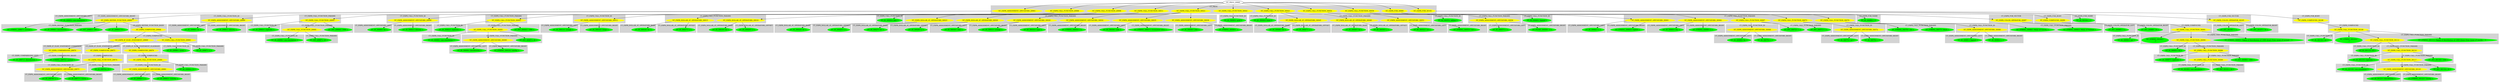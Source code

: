 digraph {

subgraph cluster0 {
 node [style=filled,color=white];
 style=filled;
 color=lightgrey;
 label = "CT_PROG";

"NT_EXPR_ASSIGNMENT_OPETATORS_29961"
 [fillcolor = yellow]
"NT_EXPR_CALL_FUNCTION_29988"
 [fillcolor = yellow]
"NT_EXPR_CALL_FUNCTION_29998"
 [fillcolor = yellow]
"NT_EXPR_CALL_FUNCTION_30011"
 [fillcolor = yellow]
"NT_EXPR_CALL_FUNCTION_30021"
 [fillcolor = yellow]
"NT_EXPR_CALL_FUNCTION_30041"
 [fillcolor = yellow]
"NT_EXPR_CALL_FUNCTION_30043"
 [fillcolor = yellow]
"NT_EXPR_CALL_FUNCTION_30054"
 [fillcolor = yellow]
"NT_EXPR_CALL_FUNCTION_30059"
 [fillcolor = yellow]
"NT_EXPR_FOR_30085"
 [fillcolor = yellow]
"NT_EXPR_FOR_30103"
 [fillcolor = yellow]
}
"NT_PROG_29960"->"NT_EXPR_ASSIGNMENT_OPETATORS_29961"
subgraph cluster1 {
 node [style=filled,color=white];
 style=filled;
 color=lightgrey;
 label = "CT_EXPR_ASSIGNMENT_OPETATORS_LEFT";

"NT_ID_29962< one.simulation >"
 [fillcolor = green]
}
subgraph cluster2 {
 node [style=filled,color=white];
 style=filled;
 color=lightgrey;
 label = "CT_EXPR_ASSIGNMENT_OPETATORS_RIGHT";

"NT_EXPR_DEFINE_FUNCTION_29963"
 [fillcolor = yellow]
}
"NT_EXPR_ASSIGNMENT_OPETATORS_29961"->"NT_ID_29962< one.simulation >"
"NT_EXPR_ASSIGNMENT_OPETATORS_29961"->"NT_EXPR_DEFINE_FUNCTION_29963"
subgraph cluster3 {
 node [style=filled,color=white];
 style=filled;
 color=lightgrey;
 label = "CT_EXPR_DEFINE_FUNCTION_PARAMS";

"NT_ID_29964< N >"
 [fillcolor = green]
"NT_INT_29965< 100 >"
 [fillcolor = green]
"NT_ID_29966< distribution >"
 [fillcolor = green]
"NT_STRING_29967< normal >"
 [fillcolor = green]
}
subgraph cluster4 {
 node [style=filled,color=white];
 style=filled;
 color=lightgrey;
 label = "CT_EXPR_DEFINE_FUNCTION_BODY";

"NT_EXPR_COMPOUND_29968"
 [fillcolor = yellow]
}
"NT_EXPR_DEFINE_FUNCTION_29963"->"NT_ID_29964< N >"
"NT_EXPR_DEFINE_FUNCTION_29963"->"NT_INT_29965< 100 >"
"NT_EXPR_DEFINE_FUNCTION_29963"->"NT_ID_29966< distribution >"
"NT_EXPR_DEFINE_FUNCTION_29963"->"NT_STRING_29967< normal >"
"NT_EXPR_DEFINE_FUNCTION_29963"->"NT_EXPR_COMPOUND_29968"
subgraph cluster5 {
 node [style=filled,color=white];
 style=filled;
 color=lightgrey;
 label = "CT_EXPR_COMPOUND";

"NT_EXPR_IF_ELSE_STATEMENT_29969"
 [fillcolor = yellow]
"NT_EXPR_CALL_FUNCTION_29985"
 [fillcolor = yellow]
}
"NT_EXPR_COMPOUND_29968"->"NT_EXPR_IF_ELSE_STATEMENT_29969"
subgraph cluster6 {
 node [style=filled,color=white];
 style=filled;
 color=lightgrey;
 label = "CT_EXPR_IF_ELSE_STATEMENT_CONDITION";

"NT_EXPR_COMPARISONS_29970"
 [fillcolor = yellow]
}
subgraph cluster7 {
 node [style=filled,color=white];
 style=filled;
 color=lightgrey;
 label = "CT_EXPR_IF_ELSE_STATEMENT_IFBODY";

"NT_EXPR_COMPOUND_29973"
 [fillcolor = yellow]
}
subgraph cluster8 {
 node [style=filled,color=white];
 style=filled;
 color=lightgrey;
 label = "CT_EXPR_IF_ELSE_STATEMENT_ELSEBODY";

"NT_EXPR_COMPOUND_29979"
 [fillcolor = yellow]
}
"NT_EXPR_IF_ELSE_STATEMENT_29969"->"NT_EXPR_COMPARISONS_29970"
subgraph cluster9 {
 node [style=filled,color=white];
 style=filled;
 color=lightgrey;
 label = "CT_EXPR_COMPARISONS_LEFT";

"NT_ID_29971< distribution >"
 [fillcolor = green]
}
subgraph cluster10 {
 node [style=filled,color=white];
 style=filled;
 color=lightgrey;
 label = "CT_EXPR_COMPARISONS_RIGHT";

"NT_STRING_29972< normal >"
 [fillcolor = green]
}
"NT_EXPR_COMPARISONS_29970"->"NT_ID_29971< distribution >"
"NT_EXPR_COMPARISONS_29970"->"NT_STRING_29972< normal >"
"NT_EXPR_IF_ELSE_STATEMENT_29969"->"NT_EXPR_COMPOUND_29973"
subgraph cluster11 {
 node [style=filled,color=white];
 style=filled;
 color=lightgrey;
 label = "CT_EXPR_COMPOUND";

"NT_EXPR_CALL_FUNCTION_29974"
 [fillcolor = yellow]
}
"NT_EXPR_COMPOUND_29973"->"NT_EXPR_CALL_FUNCTION_29974"
subgraph cluster12 {
 node [style=filled,color=white];
 style=filled;
 color=lightgrey;
 label = "CT_EXPR_CALL_FUNCTION_ID";

"NT_EXPR_ASSIGNMENT_OPETATORS_29975"
 [fillcolor = yellow]
}
subgraph cluster13 {
 node [style=filled,color=white];
 style=filled;
 color=lightgrey;
 label = "CT_EXPR_CALL_FUNCTION_PARAMS";

"NT_ID_29978< N >"
 [fillcolor = green]
}
"NT_EXPR_CALL_FUNCTION_29974"->"NT_EXPR_ASSIGNMENT_OPETATORS_29975"
subgraph cluster14 {
 node [style=filled,color=white];
 style=filled;
 color=lightgrey;
 label = "CT_EXPR_ASSIGNMENT_OPETATORS_LEFT";

"NT_ID_29976< x >"
 [fillcolor = green]
}
subgraph cluster15 {
 node [style=filled,color=white];
 style=filled;
 color=lightgrey;
 label = "CT_EXPR_ASSIGNMENT_OPETATORS_RIGHT";

"NT_ID_29977< rnorm >"
 [fillcolor = green]
}
"NT_EXPR_ASSIGNMENT_OPETATORS_29975"->"NT_ID_29976< x >"
"NT_EXPR_ASSIGNMENT_OPETATORS_29975"->"NT_ID_29977< rnorm >"
"NT_EXPR_CALL_FUNCTION_29974"->"NT_ID_29978< N >"
"NT_EXPR_IF_ELSE_STATEMENT_29969"->"NT_EXPR_COMPOUND_29979"
subgraph cluster16 {
 node [style=filled,color=white];
 style=filled;
 color=lightgrey;
 label = "CT_EXPR_COMPOUND";

"NT_EXPR_CALL_FUNCTION_29980"
 [fillcolor = yellow]
}
"NT_EXPR_COMPOUND_29979"->"NT_EXPR_CALL_FUNCTION_29980"
subgraph cluster17 {
 node [style=filled,color=white];
 style=filled;
 color=lightgrey;
 label = "CT_EXPR_CALL_FUNCTION_ID";

"NT_EXPR_ASSIGNMENT_OPETATORS_29981"
 [fillcolor = yellow]
}
subgraph cluster18 {
 node [style=filled,color=white];
 style=filled;
 color=lightgrey;
 label = "CT_EXPR_CALL_FUNCTION_PARAMS";

"NT_ID_29984< N >"
 [fillcolor = green]
}
"NT_EXPR_CALL_FUNCTION_29980"->"NT_EXPR_ASSIGNMENT_OPETATORS_29981"
subgraph cluster19 {
 node [style=filled,color=white];
 style=filled;
 color=lightgrey;
 label = "CT_EXPR_ASSIGNMENT_OPETATORS_LEFT";

"NT_ID_29982< x >"
 [fillcolor = green]
}
subgraph cluster20 {
 node [style=filled,color=white];
 style=filled;
 color=lightgrey;
 label = "CT_EXPR_ASSIGNMENT_OPETATORS_RIGHT";

"NT_ID_29983< rcauchy >"
 [fillcolor = green]
}
"NT_EXPR_ASSIGNMENT_OPETATORS_29981"->"NT_ID_29982< x >"
"NT_EXPR_ASSIGNMENT_OPETATORS_29981"->"NT_ID_29983< rcauchy >"
"NT_EXPR_CALL_FUNCTION_29980"->"NT_ID_29984< N >"
"NT_EXPR_COMPOUND_29968"->"NT_EXPR_CALL_FUNCTION_29985"
subgraph cluster21 {
 node [style=filled,color=white];
 style=filled;
 color=lightgrey;
 label = "CT_EXPR_CALL_FUNCTION_ID";

"NT_ID_29986< mean >"
 [fillcolor = green]
}
subgraph cluster22 {
 node [style=filled,color=white];
 style=filled;
 color=lightgrey;
 label = "CT_EXPR_CALL_FUNCTION_PARAMS";

"NT_ID_29987< x >"
 [fillcolor = green]
}
"NT_EXPR_CALL_FUNCTION_29985"->"NT_ID_29986< mean >"
"NT_EXPR_CALL_FUNCTION_29985"->"NT_ID_29987< x >"
"NT_PROG_29960"->"NT_EXPR_CALL_FUNCTION_29988"
subgraph cluster23 {
 node [style=filled,color=white];
 style=filled;
 color=lightgrey;
 label = "CT_EXPR_CALL_FUNCTION_ID";

"NT_EXPR_ASSIGNMENT_OPETATORS_29989"
 [fillcolor = yellow]
}
subgraph cluster24 {
 node [style=filled,color=white];
 style=filled;
 color=lightgrey;
 label = "CT_EXPR_CALL_FUNCTION_PARAMS";

"NT_EXPR_CALL_FUNCTION_29992"
 [fillcolor = yellow]
}
"NT_EXPR_CALL_FUNCTION_29988"->"NT_EXPR_ASSIGNMENT_OPETATORS_29989"
subgraph cluster25 {
 node [style=filled,color=white];
 style=filled;
 color=lightgrey;
 label = "CT_EXPR_ASSIGNMENT_OPETATORS_LEFT";

"NT_ID_29990< k1 >"
 [fillcolor = green]
}
subgraph cluster26 {
 node [style=filled,color=white];
 style=filled;
 color=lightgrey;
 label = "CT_EXPR_ASSIGNMENT_OPETATORS_RIGHT";

"NT_ID_29991< density >"
 [fillcolor = green]
}
"NT_EXPR_ASSIGNMENT_OPETATORS_29989"->"NT_ID_29990< k1 >"
"NT_EXPR_ASSIGNMENT_OPETATORS_29989"->"NT_ID_29991< density >"
"NT_EXPR_CALL_FUNCTION_29988"->"NT_EXPR_CALL_FUNCTION_29992"
subgraph cluster27 {
 node [style=filled,color=white];
 style=filled;
 color=lightgrey;
 label = "CT_EXPR_CALL_FUNCTION_ID";

"NT_ID_29993< replicate >"
 [fillcolor = green]
}
subgraph cluster28 {
 node [style=filled,color=white];
 style=filled;
 color=lightgrey;
 label = "CT_EXPR_CALL_FUNCTION_PARAMS";

"NT_INT_29994< 1000 >"
 [fillcolor = green]
"NT_EXPR_CALL_FUNCTION_29995"
 [fillcolor = yellow]
}
"NT_EXPR_CALL_FUNCTION_29992"->"NT_ID_29993< replicate >"
"NT_EXPR_CALL_FUNCTION_29992"->"NT_INT_29994< 1000 >"
"NT_EXPR_CALL_FUNCTION_29992"->"NT_EXPR_CALL_FUNCTION_29995"
subgraph cluster29 {
 node [style=filled,color=white];
 style=filled;
 color=lightgrey;
 label = "CT_EXPR_CALL_FUNCTION_ID";

"NT_ID_29996< one.simulation >"
 [fillcolor = green]
}
subgraph cluster30 {
 node [style=filled,color=white];
 style=filled;
 color=lightgrey;
 label = "CT_EXPR_CALL_FUNCTION_PARAMS";

"NT_INT_29997< 20 >"
 [fillcolor = green]
}
"NT_EXPR_CALL_FUNCTION_29995"->"NT_ID_29996< one.simulation >"
"NT_EXPR_CALL_FUNCTION_29995"->"NT_INT_29997< 20 >"
"NT_PROG_29960"->"NT_EXPR_CALL_FUNCTION_29998"
subgraph cluster31 {
 node [style=filled,color=white];
 style=filled;
 color=lightgrey;
 label = "CT_EXPR_CALL_FUNCTION_ID";

"NT_EXPR_ASSIGNMENT_OPETATORS_29999"
 [fillcolor = yellow]
}
subgraph cluster32 {
 node [style=filled,color=white];
 style=filled;
 color=lightgrey;
 label = "CT_EXPR_CALL_FUNCTION_PARAMS";

"NT_EXPR_CALL_FUNCTION_30002"
 [fillcolor = yellow]
}
"NT_EXPR_CALL_FUNCTION_29998"->"NT_EXPR_ASSIGNMENT_OPETATORS_29999"
subgraph cluster33 {
 node [style=filled,color=white];
 style=filled;
 color=lightgrey;
 label = "CT_EXPR_ASSIGNMENT_OPETATORS_LEFT";

"NT_ID_30000< k2 >"
 [fillcolor = green]
}
subgraph cluster34 {
 node [style=filled,color=white];
 style=filled;
 color=lightgrey;
 label = "CT_EXPR_ASSIGNMENT_OPETATORS_RIGHT";

"NT_ID_30001< density >"
 [fillcolor = green]
}
"NT_EXPR_ASSIGNMENT_OPETATORS_29999"->"NT_ID_30000< k2 >"
"NT_EXPR_ASSIGNMENT_OPETATORS_29999"->"NT_ID_30001< density >"
"NT_EXPR_CALL_FUNCTION_29998"->"NT_EXPR_CALL_FUNCTION_30002"
subgraph cluster35 {
 node [style=filled,color=white];
 style=filled;
 color=lightgrey;
 label = "CT_EXPR_CALL_FUNCTION_ID";

"NT_ID_30003< replicate >"
 [fillcolor = green]
}
subgraph cluster36 {
 node [style=filled,color=white];
 style=filled;
 color=lightgrey;
 label = "CT_EXPR_CALL_FUNCTION_PARAMS";

"NT_INT_30004< 1000 >"
 [fillcolor = green]
"NT_EXPR_CALL_FUNCTION_30005"
 [fillcolor = yellow]
}
"NT_EXPR_CALL_FUNCTION_30002"->"NT_ID_30003< replicate >"
"NT_EXPR_CALL_FUNCTION_30002"->"NT_INT_30004< 1000 >"
"NT_EXPR_CALL_FUNCTION_30002"->"NT_EXPR_CALL_FUNCTION_30005"
subgraph cluster37 {
 node [style=filled,color=white];
 style=filled;
 color=lightgrey;
 label = "CT_EXPR_CALL_FUNCTION_ID";

"NT_ID_30006< one.simulation >"
 [fillcolor = green]
}
subgraph cluster38 {
 node [style=filled,color=white];
 style=filled;
 color=lightgrey;
 label = "CT_EXPR_CALL_FUNCTION_PARAMS";

"NT_INT_30007< 20 >"
 [fillcolor = green]
"NT_EXPR_ASSIGNMENT_OPETATORS_30008"
 [fillcolor = yellow]
}
"NT_EXPR_CALL_FUNCTION_30005"->"NT_ID_30006< one.simulation >"
"NT_EXPR_CALL_FUNCTION_30005"->"NT_INT_30007< 20 >"
"NT_EXPR_CALL_FUNCTION_30005"->"NT_EXPR_ASSIGNMENT_OPETATORS_30008"
subgraph cluster39 {
 node [style=filled,color=white];
 style=filled;
 color=lightgrey;
 label = "CT_EXPR_ASSIGNMENT_OPETATORS_LEFT";

"NT_ID_30009< distribution >"
 [fillcolor = green]
}
subgraph cluster40 {
 node [style=filled,color=white];
 style=filled;
 color=lightgrey;
 label = "CT_EXPR_ASSIGNMENT_OPETATORS_RIGHT";

"NT_STRING_30010< cauchy >"
 [fillcolor = green]
}
"NT_EXPR_ASSIGNMENT_OPETATORS_30008"->"NT_ID_30009< distribution >"
"NT_EXPR_ASSIGNMENT_OPETATORS_30008"->"NT_STRING_30010< cauchy >"
"NT_PROG_29960"->"NT_EXPR_CALL_FUNCTION_30011"
subgraph cluster41 {
 node [style=filled,color=white];
 style=filled;
 color=lightgrey;
 label = "CT_EXPR_CALL_FUNCTION_ID";

"NT_EXPR_ASSIGNMENT_OPETATORS_30012"
 [fillcolor = yellow]
}
subgraph cluster42 {
 node [style=filled,color=white];
 style=filled;
 color=lightgrey;
 label = "CT_EXPR_CALL_FUNCTION_PARAMS";

"NT_EXPR_DOLLAR_AT_OPERATORS_30015"
 [fillcolor = yellow]
"NT_EXPR_DOLLAR_AT_OPERATORS_30018"
 [fillcolor = yellow]
}
"NT_EXPR_CALL_FUNCTION_30011"->"NT_EXPR_ASSIGNMENT_OPETATORS_30012"
subgraph cluster43 {
 node [style=filled,color=white];
 style=filled;
 color=lightgrey;
 label = "CT_EXPR_ASSIGNMENT_OPETATORS_LEFT";

"NT_ID_30013< xrange >"
 [fillcolor = green]
}
subgraph cluster44 {
 node [style=filled,color=white];
 style=filled;
 color=lightgrey;
 label = "CT_EXPR_ASSIGNMENT_OPETATORS_RIGHT";

"NT_ID_30014< range >"
 [fillcolor = green]
}
"NT_EXPR_ASSIGNMENT_OPETATORS_30012"->"NT_ID_30013< xrange >"
"NT_EXPR_ASSIGNMENT_OPETATORS_30012"->"NT_ID_30014< range >"
"NT_EXPR_CALL_FUNCTION_30011"->"NT_EXPR_DOLLAR_AT_OPERATORS_30015"
subgraph cluster45 {
 node [style=filled,color=white];
 style=filled;
 color=lightgrey;
 label = "CT_EXPR_DOLLAR_AT_OPERATORS_BASE";

"NT_ID_30016< k1 >"
 [fillcolor = green]
}
subgraph cluster46 {
 node [style=filled,color=white];
 style=filled;
 color=lightgrey;
 label = "CT_EXPR_DOLLAR_AT_OPERATORS_OFFSET";

"NT_ID_30017< x >"
 [fillcolor = green]
}
"NT_EXPR_DOLLAR_AT_OPERATORS_30015"->"NT_ID_30016< k1 >"
"NT_EXPR_DOLLAR_AT_OPERATORS_30015"->"NT_ID_30017< x >"
"NT_EXPR_CALL_FUNCTION_30011"->"NT_EXPR_DOLLAR_AT_OPERATORS_30018"
subgraph cluster47 {
 node [style=filled,color=white];
 style=filled;
 color=lightgrey;
 label = "CT_EXPR_DOLLAR_AT_OPERATORS_BASE";

"NT_ID_30019< k2 >"
 [fillcolor = green]
}
subgraph cluster48 {
 node [style=filled,color=white];
 style=filled;
 color=lightgrey;
 label = "CT_EXPR_DOLLAR_AT_OPERATORS_OFFSET";

"NT_ID_30020< x >"
 [fillcolor = green]
}
"NT_EXPR_DOLLAR_AT_OPERATORS_30018"->"NT_ID_30019< k2 >"
"NT_EXPR_DOLLAR_AT_OPERATORS_30018"->"NT_ID_30020< x >"
"NT_PROG_29960"->"NT_EXPR_CALL_FUNCTION_30021"
subgraph cluster49 {
 node [style=filled,color=white];
 style=filled;
 color=lightgrey;
 label = "CT_EXPR_CALL_FUNCTION_ID";

"NT_ID_30022< plot >"
 [fillcolor = green]
}
subgraph cluster50 {
 node [style=filled,color=white];
 style=filled;
 color=lightgrey;
 label = "CT_EXPR_CALL_FUNCTION_PARAMS";

"NT_EXPR_DOLLAR_AT_OPERATORS_30023"
 [fillcolor = yellow]
"NT_EXPR_DOLLAR_AT_OPERATORS_30026"
 [fillcolor = yellow]
"NT_EXPR_ASSIGNMENT_OPETATORS_30029"
 [fillcolor = yellow]
"NT_EXPR_ASSIGNMENT_OPETATORS_30032"
 [fillcolor = yellow]
"NT_EXPR_ASSIGNMENT_OPETATORS_30035"
 [fillcolor = yellow]
"NT_EXPR_ASSIGNMENT_OPETATORS_30038"
 [fillcolor = yellow]
}
"NT_EXPR_CALL_FUNCTION_30021"->"NT_ID_30022< plot >"
"NT_EXPR_CALL_FUNCTION_30021"->"NT_EXPR_DOLLAR_AT_OPERATORS_30023"
subgraph cluster51 {
 node [style=filled,color=white];
 style=filled;
 color=lightgrey;
 label = "CT_EXPR_DOLLAR_AT_OPERATORS_BASE";

"NT_ID_30024< k1 >"
 [fillcolor = green]
}
subgraph cluster52 {
 node [style=filled,color=white];
 style=filled;
 color=lightgrey;
 label = "CT_EXPR_DOLLAR_AT_OPERATORS_OFFSET";

"NT_ID_30025< x >"
 [fillcolor = green]
}
"NT_EXPR_DOLLAR_AT_OPERATORS_30023"->"NT_ID_30024< k1 >"
"NT_EXPR_DOLLAR_AT_OPERATORS_30023"->"NT_ID_30025< x >"
"NT_EXPR_CALL_FUNCTION_30021"->"NT_EXPR_DOLLAR_AT_OPERATORS_30026"
subgraph cluster53 {
 node [style=filled,color=white];
 style=filled;
 color=lightgrey;
 label = "CT_EXPR_DOLLAR_AT_OPERATORS_BASE";

"NT_ID_30027< k1 >"
 [fillcolor = green]
}
subgraph cluster54 {
 node [style=filled,color=white];
 style=filled;
 color=lightgrey;
 label = "CT_EXPR_DOLLAR_AT_OPERATORS_OFFSET";

"NT_ID_30028< y >"
 [fillcolor = green]
}
"NT_EXPR_DOLLAR_AT_OPERATORS_30026"->"NT_ID_30027< k1 >"
"NT_EXPR_DOLLAR_AT_OPERATORS_30026"->"NT_ID_30028< y >"
"NT_EXPR_CALL_FUNCTION_30021"->"NT_EXPR_ASSIGNMENT_OPETATORS_30029"
subgraph cluster55 {
 node [style=filled,color=white];
 style=filled;
 color=lightgrey;
 label = "CT_EXPR_ASSIGNMENT_OPETATORS_LEFT";

"NT_ID_30030< xlim >"
 [fillcolor = green]
}
subgraph cluster56 {
 node [style=filled,color=white];
 style=filled;
 color=lightgrey;
 label = "CT_EXPR_ASSIGNMENT_OPETATORS_RIGHT";

"NT_ID_30031< xrange >"
 [fillcolor = green]
}
"NT_EXPR_ASSIGNMENT_OPETATORS_30029"->"NT_ID_30030< xlim >"
"NT_EXPR_ASSIGNMENT_OPETATORS_30029"->"NT_ID_30031< xrange >"
"NT_EXPR_CALL_FUNCTION_30021"->"NT_EXPR_ASSIGNMENT_OPETATORS_30032"
subgraph cluster57 {
 node [style=filled,color=white];
 style=filled;
 color=lightgrey;
 label = "CT_EXPR_ASSIGNMENT_OPETATORS_LEFT";

"NT_ID_30033< type >"
 [fillcolor = green]
}
subgraph cluster58 {
 node [style=filled,color=white];
 style=filled;
 color=lightgrey;
 label = "CT_EXPR_ASSIGNMENT_OPETATORS_RIGHT";

"NT_STRING_30034< l >"
 [fillcolor = green]
}
"NT_EXPR_ASSIGNMENT_OPETATORS_30032"->"NT_ID_30033< type >"
"NT_EXPR_ASSIGNMENT_OPETATORS_30032"->"NT_STRING_30034< l >"
"NT_EXPR_CALL_FUNCTION_30021"->"NT_EXPR_ASSIGNMENT_OPETATORS_30035"
subgraph cluster59 {
 node [style=filled,color=white];
 style=filled;
 color=lightgrey;
 label = "CT_EXPR_ASSIGNMENT_OPETATORS_LEFT";

"NT_ID_30036< xlab >"
 [fillcolor = green]
}
subgraph cluster60 {
 node [style=filled,color=white];
 style=filled;
 color=lightgrey;
 label = "CT_EXPR_ASSIGNMENT_OPETATORS_RIGHT";

"NT_STRING_30037< Estimated value >"
 [fillcolor = green]
}
"NT_EXPR_ASSIGNMENT_OPETATORS_30035"->"NT_ID_30036< xlab >"
"NT_EXPR_ASSIGNMENT_OPETATORS_30035"->"NT_STRING_30037< Estimated value >"
"NT_EXPR_CALL_FUNCTION_30021"->"NT_EXPR_ASSIGNMENT_OPETATORS_30038"
subgraph cluster61 {
 node [style=filled,color=white];
 style=filled;
 color=lightgrey;
 label = "CT_EXPR_ASSIGNMENT_OPETATORS_LEFT";

"NT_ID_30039< ylab >"
 [fillcolor = green]
}
subgraph cluster62 {
 node [style=filled,color=white];
 style=filled;
 color=lightgrey;
 label = "CT_EXPR_ASSIGNMENT_OPETATORS_RIGHT";

"NT_STRING_30040<  >"
 [fillcolor = green]
}
"NT_EXPR_ASSIGNMENT_OPETATORS_30038"->"NT_ID_30039< ylab >"
"NT_EXPR_ASSIGNMENT_OPETATORS_30038"->"NT_STRING_30040<  >"
"NT_PROG_29960"->"NT_EXPR_CALL_FUNCTION_30041"
subgraph cluster63 {
 node [style=filled,color=white];
 style=filled;
 color=lightgrey;
 label = "CT_EXPR_CALL_FUNCTION_ID";

"NT_ID_30042< grid >"
 [fillcolor = green]
}
"NT_EXPR_CALL_FUNCTION_30041"->"NT_ID_30042< grid >"
"NT_PROG_29960"->"NT_EXPR_CALL_FUNCTION_30043"
subgraph cluster64 {
 node [style=filled,color=white];
 style=filled;
 color=lightgrey;
 label = "CT_EXPR_CALL_FUNCTION_ID";

"NT_ID_30044< lines >"
 [fillcolor = green]
}
subgraph cluster65 {
 node [style=filled,color=white];
 style=filled;
 color=lightgrey;
 label = "CT_EXPR_CALL_FUNCTION_PARAMS";

"NT_EXPR_DOLLAR_AT_OPERATORS_30045"
 [fillcolor = yellow]
"NT_EXPR_DOLLAR_AT_OPERATORS_30048"
 [fillcolor = yellow]
"NT_EXPR_ASSIGNMENT_OPETATORS_30051"
 [fillcolor = yellow]
}
"NT_EXPR_CALL_FUNCTION_30043"->"NT_ID_30044< lines >"
"NT_EXPR_CALL_FUNCTION_30043"->"NT_EXPR_DOLLAR_AT_OPERATORS_30045"
subgraph cluster66 {
 node [style=filled,color=white];
 style=filled;
 color=lightgrey;
 label = "CT_EXPR_DOLLAR_AT_OPERATORS_BASE";

"NT_ID_30046< k2 >"
 [fillcolor = green]
}
subgraph cluster67 {
 node [style=filled,color=white];
 style=filled;
 color=lightgrey;
 label = "CT_EXPR_DOLLAR_AT_OPERATORS_OFFSET";

"NT_ID_30047< x >"
 [fillcolor = green]
}
"NT_EXPR_DOLLAR_AT_OPERATORS_30045"->"NT_ID_30046< k2 >"
"NT_EXPR_DOLLAR_AT_OPERATORS_30045"->"NT_ID_30047< x >"
"NT_EXPR_CALL_FUNCTION_30043"->"NT_EXPR_DOLLAR_AT_OPERATORS_30048"
subgraph cluster68 {
 node [style=filled,color=white];
 style=filled;
 color=lightgrey;
 label = "CT_EXPR_DOLLAR_AT_OPERATORS_BASE";

"NT_ID_30049< k2 >"
 [fillcolor = green]
}
subgraph cluster69 {
 node [style=filled,color=white];
 style=filled;
 color=lightgrey;
 label = "CT_EXPR_DOLLAR_AT_OPERATORS_OFFSET";

"NT_ID_30050< y >"
 [fillcolor = green]
}
"NT_EXPR_DOLLAR_AT_OPERATORS_30048"->"NT_ID_30049< k2 >"
"NT_EXPR_DOLLAR_AT_OPERATORS_30048"->"NT_ID_30050< y >"
"NT_EXPR_CALL_FUNCTION_30043"->"NT_EXPR_ASSIGNMENT_OPETATORS_30051"
subgraph cluster70 {
 node [style=filled,color=white];
 style=filled;
 color=lightgrey;
 label = "CT_EXPR_ASSIGNMENT_OPETATORS_LEFT";

"NT_ID_30052< col >"
 [fillcolor = green]
}
subgraph cluster71 {
 node [style=filled,color=white];
 style=filled;
 color=lightgrey;
 label = "CT_EXPR_ASSIGNMENT_OPETATORS_RIGHT";

"NT_STRING_30053< red >"
 [fillcolor = green]
}
"NT_EXPR_ASSIGNMENT_OPETATORS_30051"->"NT_ID_30052< col >"
"NT_EXPR_ASSIGNMENT_OPETATORS_30051"->"NT_STRING_30053< red >"
"NT_PROG_29960"->"NT_EXPR_CALL_FUNCTION_30054"
subgraph cluster72 {
 node [style=filled,color=white];
 style=filled;
 color=lightgrey;
 label = "CT_EXPR_CALL_FUNCTION_ID";

"NT_ID_30055< abline >"
 [fillcolor = green]
}
subgraph cluster73 {
 node [style=filled,color=white];
 style=filled;
 color=lightgrey;
 label = "CT_EXPR_CALL_FUNCTION_PARAMS";

"NT_EXPR_ASSIGNMENT_OPETATORS_30056"
 [fillcolor = yellow]
}
"NT_EXPR_CALL_FUNCTION_30054"->"NT_ID_30055< abline >"
"NT_EXPR_CALL_FUNCTION_30054"->"NT_EXPR_ASSIGNMENT_OPETATORS_30056"
subgraph cluster74 {
 node [style=filled,color=white];
 style=filled;
 color=lightgrey;
 label = "CT_EXPR_ASSIGNMENT_OPETATORS_LEFT";

"NT_ID_30057< v >"
 [fillcolor = green]
}
subgraph cluster75 {
 node [style=filled,color=white];
 style=filled;
 color=lightgrey;
 label = "CT_EXPR_ASSIGNMENT_OPETATORS_RIGHT";

"NT_FLOAT_30058< .5 >"
 [fillcolor = green]
}
"NT_EXPR_ASSIGNMENT_OPETATORS_30056"->"NT_ID_30057< v >"
"NT_EXPR_ASSIGNMENT_OPETATORS_30056"->"NT_FLOAT_30058< .5 >"
"NT_PROG_29960"->"NT_EXPR_CALL_FUNCTION_30059"
subgraph cluster76 {
 node [style=filled,color=white];
 style=filled;
 color=lightgrey;
 label = "CT_EXPR_CALL_FUNCTION_ID";

"NT_ID_30060< legend >"
 [fillcolor = green]
}
subgraph cluster77 {
 node [style=filled,color=white];
 style=filled;
 color=lightgrey;
 label = "CT_EXPR_CALL_FUNCTION_PARAMS";

"NT_EXPR_ASSIGNMENT_OPETATORS_30061"
 [fillcolor = yellow]
"NT_EXPR_ASSIGNMENT_OPETATORS_30064"
 [fillcolor = yellow]
"NT_EXPR_CALL_FUNCTION_30067"
 [fillcolor = yellow]
"NT_EXPR_CALL_FUNCTION_30073"
 [fillcolor = yellow]
"NT_EXPR_CALL_FUNCTION_30079"
 [fillcolor = yellow]
}
"NT_EXPR_CALL_FUNCTION_30059"->"NT_ID_30060< legend >"
"NT_EXPR_CALL_FUNCTION_30059"->"NT_EXPR_ASSIGNMENT_OPETATORS_30061"
subgraph cluster78 {
 node [style=filled,color=white];
 style=filled;
 color=lightgrey;
 label = "CT_EXPR_ASSIGNMENT_OPETATORS_LEFT";

"NT_ID_30062< x >"
 [fillcolor = green]
}
subgraph cluster79 {
 node [style=filled,color=white];
 style=filled;
 color=lightgrey;
 label = "CT_EXPR_ASSIGNMENT_OPETATORS_RIGHT";

"NT_STRING_30063< topleft >"
 [fillcolor = green]
}
"NT_EXPR_ASSIGNMENT_OPETATORS_30061"->"NT_ID_30062< x >"
"NT_EXPR_ASSIGNMENT_OPETATORS_30061"->"NT_STRING_30063< topleft >"
"NT_EXPR_CALL_FUNCTION_30059"->"NT_EXPR_ASSIGNMENT_OPETATORS_30064"
subgraph cluster80 {
 node [style=filled,color=white];
 style=filled;
 color=lightgrey;
 label = "CT_EXPR_ASSIGNMENT_OPETATORS_LEFT";

"NT_ID_30065< bty >"
 [fillcolor = green]
}
subgraph cluster81 {
 node [style=filled,color=white];
 style=filled;
 color=lightgrey;
 label = "CT_EXPR_ASSIGNMENT_OPETATORS_RIGHT";

"NT_STRING_30066< n >"
 [fillcolor = green]
}
"NT_EXPR_ASSIGNMENT_OPETATORS_30064"->"NT_ID_30065< bty >"
"NT_EXPR_ASSIGNMENT_OPETATORS_30064"->"NT_STRING_30066< n >"
"NT_EXPR_CALL_FUNCTION_30059"->"NT_EXPR_CALL_FUNCTION_30067"
subgraph cluster82 {
 node [style=filled,color=white];
 style=filled;
 color=lightgrey;
 label = "CT_EXPR_CALL_FUNCTION_ID";

"NT_EXPR_ASSIGNMENT_OPETATORS_30068"
 [fillcolor = yellow]
}
subgraph cluster83 {
 node [style=filled,color=white];
 style=filled;
 color=lightgrey;
 label = "CT_EXPR_CALL_FUNCTION_PARAMS";

"NT_INT_30071< 1 >"
 [fillcolor = green]
"NT_INT_30072< 1 >"
 [fillcolor = green]
}
"NT_EXPR_CALL_FUNCTION_30067"->"NT_EXPR_ASSIGNMENT_OPETATORS_30068"
subgraph cluster84 {
 node [style=filled,color=white];
 style=filled;
 color=lightgrey;
 label = "CT_EXPR_ASSIGNMENT_OPETATORS_LEFT";

"NT_ID_30069< lty >"
 [fillcolor = green]
}
subgraph cluster85 {
 node [style=filled,color=white];
 style=filled;
 color=lightgrey;
 label = "CT_EXPR_ASSIGNMENT_OPETATORS_RIGHT";

"NT_ID_30070< c >"
 [fillcolor = green]
}
"NT_EXPR_ASSIGNMENT_OPETATORS_30068"->"NT_ID_30069< lty >"
"NT_EXPR_ASSIGNMENT_OPETATORS_30068"->"NT_ID_30070< c >"
"NT_EXPR_CALL_FUNCTION_30067"->"NT_INT_30071< 1 >"
"NT_EXPR_CALL_FUNCTION_30067"->"NT_INT_30072< 1 >"
"NT_EXPR_CALL_FUNCTION_30059"->"NT_EXPR_CALL_FUNCTION_30073"
subgraph cluster86 {
 node [style=filled,color=white];
 style=filled;
 color=lightgrey;
 label = "CT_EXPR_CALL_FUNCTION_ID";

"NT_EXPR_ASSIGNMENT_OPETATORS_30074"
 [fillcolor = yellow]
}
subgraph cluster87 {
 node [style=filled,color=white];
 style=filled;
 color=lightgrey;
 label = "CT_EXPR_CALL_FUNCTION_PARAMS";

"NT_STRING_30077< black >"
 [fillcolor = green]
"NT_STRING_30078< red >"
 [fillcolor = green]
}
"NT_EXPR_CALL_FUNCTION_30073"->"NT_EXPR_ASSIGNMENT_OPETATORS_30074"
subgraph cluster88 {
 node [style=filled,color=white];
 style=filled;
 color=lightgrey;
 label = "CT_EXPR_ASSIGNMENT_OPETATORS_LEFT";

"NT_ID_30075< col >"
 [fillcolor = green]
}
subgraph cluster89 {
 node [style=filled,color=white];
 style=filled;
 color=lightgrey;
 label = "CT_EXPR_ASSIGNMENT_OPETATORS_RIGHT";

"NT_ID_30076< c >"
 [fillcolor = green]
}
"NT_EXPR_ASSIGNMENT_OPETATORS_30074"->"NT_ID_30075< col >"
"NT_EXPR_ASSIGNMENT_OPETATORS_30074"->"NT_ID_30076< c >"
"NT_EXPR_CALL_FUNCTION_30073"->"NT_STRING_30077< black >"
"NT_EXPR_CALL_FUNCTION_30073"->"NT_STRING_30078< red >"
"NT_EXPR_CALL_FUNCTION_30059"->"NT_EXPR_CALL_FUNCTION_30079"
subgraph cluster90 {
 node [style=filled,color=white];
 style=filled;
 color=lightgrey;
 label = "CT_EXPR_CALL_FUNCTION_ID";

"NT_EXPR_ASSIGNMENT_OPETATORS_30080"
 [fillcolor = yellow]
}
subgraph cluster91 {
 node [style=filled,color=white];
 style=filled;
 color=lightgrey;
 label = "CT_EXPR_CALL_FUNCTION_PARAMS";

"NT_STRING_30083< Mean of Normal >"
 [fillcolor = green]
"NT_STRING_30084< Mean of Cauchy >"
 [fillcolor = green]
}
"NT_EXPR_CALL_FUNCTION_30079"->"NT_EXPR_ASSIGNMENT_OPETATORS_30080"
subgraph cluster92 {
 node [style=filled,color=white];
 style=filled;
 color=lightgrey;
 label = "CT_EXPR_ASSIGNMENT_OPETATORS_LEFT";

"NT_ID_30081< legend >"
 [fillcolor = green]
}
subgraph cluster93 {
 node [style=filled,color=white];
 style=filled;
 color=lightgrey;
 label = "CT_EXPR_ASSIGNMENT_OPETATORS_RIGHT";

"NT_ID_30082< c >"
 [fillcolor = green]
}
"NT_EXPR_ASSIGNMENT_OPETATORS_30080"->"NT_ID_30081< legend >"
"NT_EXPR_ASSIGNMENT_OPETATORS_30080"->"NT_ID_30082< c >"
"NT_EXPR_CALL_FUNCTION_30079"->"NT_STRING_30083< Mean of Normal >"
"NT_EXPR_CALL_FUNCTION_30079"->"NT_STRING_30084< Mean of Cauchy >"
"NT_PROG_29960"->"NT_EXPR_FOR_30085"
subgraph cluster94 {
 node [style=filled,color=white];
 style=filled;
 color=lightgrey;
 label = "CT_EXPR_FOR_NAME";

"NT_ID_30086< i >"
 [fillcolor = green]
}
subgraph cluster95 {
 node [style=filled,color=white];
 style=filled;
 color=lightgrey;
 label = "CT_EXPR_FOR_VECTOR";

"NT_EXPR_COLON_OPERATOR_30087"
 [fillcolor = yellow]
}
subgraph cluster96 {
 node [style=filled,color=white];
 style=filled;
 color=lightgrey;
 label = "CT_EXPR_FOR_BODY";

"NT_EXPR_COMPOUND_30090"
 [fillcolor = yellow]
}
"NT_EXPR_FOR_30085"->"NT_ID_30086< i >"
"NT_EXPR_FOR_30085"->"NT_EXPR_COLON_OPERATOR_30087"
subgraph cluster97 {
 node [style=filled,color=white];
 style=filled;
 color=lightgrey;
 label = "CT_EXPR_COLON_OPERATOR_LEFT";

"NT_INT_30088< 1 >"
 [fillcolor = green]
}
subgraph cluster98 {
 node [style=filled,color=white];
 style=filled;
 color=lightgrey;
 label = "CT_EXPR_COLON_OPERATOR_RIGHT";

"NT_INT_30089< 10 >"
 [fillcolor = green]
}
"NT_EXPR_COLON_OPERATOR_30087"->"NT_INT_30088< 1 >"
"NT_EXPR_COLON_OPERATOR_30087"->"NT_INT_30089< 10 >"
"NT_EXPR_FOR_30085"->"NT_EXPR_COMPOUND_30090"
subgraph cluster99 {
 node [style=filled,color=white];
 style=filled;
 color=lightgrey;
 label = "CT_EXPR_COMPOUND";

"NT_EXPR_CALL_FUNCTION_30091"
 [fillcolor = yellow]
}
"NT_EXPR_COMPOUND_30090"->"NT_EXPR_CALL_FUNCTION_30091"
subgraph cluster100 {
 node [style=filled,color=white];
 style=filled;
 color=lightgrey;
 label = "CT_EXPR_CALL_FUNCTION_ID";

"NT_ID_30092< cat >"
 [fillcolor = green]
}
subgraph cluster101 {
 node [style=filled,color=white];
 style=filled;
 color=lightgrey;
 label = "CT_EXPR_CALL_FUNCTION_PARAMS";

"NT_STRING_30093< Sigma of distribution of 1000 draws from mean of normal -  >"
 [fillcolor = green]
"NT_EXPR_CALL_FUNCTION_30094"
 [fillcolor = yellow]
"NT_STRING_30102< \n >"
 [fillcolor = green]
}
"NT_EXPR_CALL_FUNCTION_30091"->"NT_ID_30092< cat >"
"NT_EXPR_CALL_FUNCTION_30091"->"NT_STRING_30093< Sigma of distribution of 1000 draws from mean of normal -  >"
"NT_EXPR_CALL_FUNCTION_30091"->"NT_EXPR_CALL_FUNCTION_30094"
subgraph cluster102 {
 node [style=filled,color=white];
 style=filled;
 color=lightgrey;
 label = "CT_EXPR_CALL_FUNCTION_ID";

"NT_ID_30095< sd >"
 [fillcolor = green]
}
subgraph cluster103 {
 node [style=filled,color=white];
 style=filled;
 color=lightgrey;
 label = "CT_EXPR_CALL_FUNCTION_PARAMS";

"NT_EXPR_CALL_FUNCTION_30096"
 [fillcolor = yellow]
}
"NT_EXPR_CALL_FUNCTION_30094"->"NT_ID_30095< sd >"
"NT_EXPR_CALL_FUNCTION_30094"->"NT_EXPR_CALL_FUNCTION_30096"
subgraph cluster104 {
 node [style=filled,color=white];
 style=filled;
 color=lightgrey;
 label = "CT_EXPR_CALL_FUNCTION_ID";

"NT_ID_30097< replicate >"
 [fillcolor = green]
}
subgraph cluster105 {
 node [style=filled,color=white];
 style=filled;
 color=lightgrey;
 label = "CT_EXPR_CALL_FUNCTION_PARAMS";

"NT_INT_30098< 1000 >"
 [fillcolor = green]
"NT_EXPR_CALL_FUNCTION_30099"
 [fillcolor = yellow]
}
"NT_EXPR_CALL_FUNCTION_30096"->"NT_ID_30097< replicate >"
"NT_EXPR_CALL_FUNCTION_30096"->"NT_INT_30098< 1000 >"
"NT_EXPR_CALL_FUNCTION_30096"->"NT_EXPR_CALL_FUNCTION_30099"
subgraph cluster106 {
 node [style=filled,color=white];
 style=filled;
 color=lightgrey;
 label = "CT_EXPR_CALL_FUNCTION_ID";

"NT_ID_30100< one.simulation >"
 [fillcolor = green]
}
subgraph cluster107 {
 node [style=filled,color=white];
 style=filled;
 color=lightgrey;
 label = "CT_EXPR_CALL_FUNCTION_PARAMS";

"NT_INT_30101< 20 >"
 [fillcolor = green]
}
"NT_EXPR_CALL_FUNCTION_30099"->"NT_ID_30100< one.simulation >"
"NT_EXPR_CALL_FUNCTION_30099"->"NT_INT_30101< 20 >"
"NT_EXPR_CALL_FUNCTION_30091"->"NT_STRING_30102< \n >"
"NT_PROG_29960"->"NT_EXPR_FOR_30103"
subgraph cluster108 {
 node [style=filled,color=white];
 style=filled;
 color=lightgrey;
 label = "CT_EXPR_FOR_NAME";

"NT_ID_30104< i >"
 [fillcolor = green]
}
subgraph cluster109 {
 node [style=filled,color=white];
 style=filled;
 color=lightgrey;
 label = "CT_EXPR_FOR_VECTOR";

"NT_EXPR_COLON_OPERATOR_30105"
 [fillcolor = yellow]
}
subgraph cluster110 {
 node [style=filled,color=white];
 style=filled;
 color=lightgrey;
 label = "CT_EXPR_FOR_BODY";

"NT_EXPR_COMPOUND_30108"
 [fillcolor = yellow]
}
"NT_EXPR_FOR_30103"->"NT_ID_30104< i >"
"NT_EXPR_FOR_30103"->"NT_EXPR_COLON_OPERATOR_30105"
subgraph cluster111 {
 node [style=filled,color=white];
 style=filled;
 color=lightgrey;
 label = "CT_EXPR_COLON_OPERATOR_LEFT";

"NT_INT_30106< 1 >"
 [fillcolor = green]
}
subgraph cluster112 {
 node [style=filled,color=white];
 style=filled;
 color=lightgrey;
 label = "CT_EXPR_COLON_OPERATOR_RIGHT";

"NT_INT_30107< 10 >"
 [fillcolor = green]
}
"NT_EXPR_COLON_OPERATOR_30105"->"NT_INT_30106< 1 >"
"NT_EXPR_COLON_OPERATOR_30105"->"NT_INT_30107< 10 >"
"NT_EXPR_FOR_30103"->"NT_EXPR_COMPOUND_30108"
subgraph cluster113 {
 node [style=filled,color=white];
 style=filled;
 color=lightgrey;
 label = "CT_EXPR_COMPOUND";

"NT_EXPR_CALL_FUNCTION_30109"
 [fillcolor = yellow]
}
"NT_EXPR_COMPOUND_30108"->"NT_EXPR_CALL_FUNCTION_30109"
subgraph cluster114 {
 node [style=filled,color=white];
 style=filled;
 color=lightgrey;
 label = "CT_EXPR_CALL_FUNCTION_ID";

"NT_ID_30110< cat >"
 [fillcolor = green]
}
subgraph cluster115 {
 node [style=filled,color=white];
 style=filled;
 color=lightgrey;
 label = "CT_EXPR_CALL_FUNCTION_PARAMS";

"NT_STRING_30111< Sigma of distribution of 1000 draws from mean of cauchy -  >"
 [fillcolor = green]
"NT_EXPR_CALL_FUNCTION_30112"
 [fillcolor = yellow]
"NT_STRING_30123< \n >"
 [fillcolor = green]
}
"NT_EXPR_CALL_FUNCTION_30109"->"NT_ID_30110< cat >"
"NT_EXPR_CALL_FUNCTION_30109"->"NT_STRING_30111< Sigma of distribution of 1000 draws from mean of cauchy -  >"
"NT_EXPR_CALL_FUNCTION_30109"->"NT_EXPR_CALL_FUNCTION_30112"
subgraph cluster116 {
 node [style=filled,color=white];
 style=filled;
 color=lightgrey;
 label = "CT_EXPR_CALL_FUNCTION_ID";

"NT_ID_30113< sd >"
 [fillcolor = green]
}
subgraph cluster117 {
 node [style=filled,color=white];
 style=filled;
 color=lightgrey;
 label = "CT_EXPR_CALL_FUNCTION_PARAMS";

"NT_EXPR_CALL_FUNCTION_30114"
 [fillcolor = yellow]
}
"NT_EXPR_CALL_FUNCTION_30112"->"NT_ID_30113< sd >"
"NT_EXPR_CALL_FUNCTION_30112"->"NT_EXPR_CALL_FUNCTION_30114"
subgraph cluster118 {
 node [style=filled,color=white];
 style=filled;
 color=lightgrey;
 label = "CT_EXPR_CALL_FUNCTION_ID";

"NT_ID_30115< replicate >"
 [fillcolor = green]
}
subgraph cluster119 {
 node [style=filled,color=white];
 style=filled;
 color=lightgrey;
 label = "CT_EXPR_CALL_FUNCTION_PARAMS";

"NT_INT_30116< 1000 >"
 [fillcolor = green]
"NT_EXPR_CALL_FUNCTION_30117"
 [fillcolor = yellow]
}
"NT_EXPR_CALL_FUNCTION_30114"->"NT_ID_30115< replicate >"
"NT_EXPR_CALL_FUNCTION_30114"->"NT_INT_30116< 1000 >"
"NT_EXPR_CALL_FUNCTION_30114"->"NT_EXPR_CALL_FUNCTION_30117"
subgraph cluster120 {
 node [style=filled,color=white];
 style=filled;
 color=lightgrey;
 label = "CT_EXPR_CALL_FUNCTION_ID";

"NT_ID_30118< one.simulation >"
 [fillcolor = green]
}
subgraph cluster121 {
 node [style=filled,color=white];
 style=filled;
 color=lightgrey;
 label = "CT_EXPR_CALL_FUNCTION_PARAMS";

"NT_INT_30119< 20 >"
 [fillcolor = green]
"NT_EXPR_ASSIGNMENT_OPETATORS_30120"
 [fillcolor = yellow]
}
"NT_EXPR_CALL_FUNCTION_30117"->"NT_ID_30118< one.simulation >"
"NT_EXPR_CALL_FUNCTION_30117"->"NT_INT_30119< 20 >"
"NT_EXPR_CALL_FUNCTION_30117"->"NT_EXPR_ASSIGNMENT_OPETATORS_30120"
subgraph cluster122 {
 node [style=filled,color=white];
 style=filled;
 color=lightgrey;
 label = "CT_EXPR_ASSIGNMENT_OPETATORS_LEFT";

"NT_ID_30121< distribution >"
 [fillcolor = green]
}
subgraph cluster123 {
 node [style=filled,color=white];
 style=filled;
 color=lightgrey;
 label = "CT_EXPR_ASSIGNMENT_OPETATORS_RIGHT";

"NT_STRING_30122< cauchy >"
 [fillcolor = green]
}
"NT_EXPR_ASSIGNMENT_OPETATORS_30120"->"NT_ID_30121< distribution >"
"NT_EXPR_ASSIGNMENT_OPETATORS_30120"->"NT_STRING_30122< cauchy >"
"NT_EXPR_CALL_FUNCTION_30109"->"NT_STRING_30123< \n >"
}
